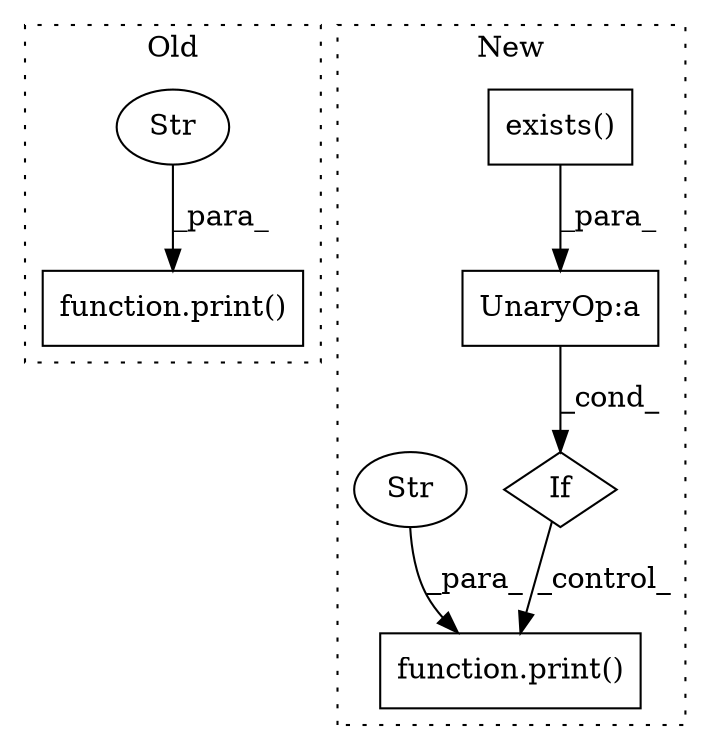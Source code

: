 digraph G {
subgraph cluster0 {
1 [label="function.print()" a="75" s="1668,1834" l="19,10" shape="box"];
5 [label="Str" a="66" s="1687" l="147" shape="ellipse"];
label = "Old";
style="dotted";
}
subgraph cluster1 {
2 [label="exists()" a="75" s="1449,1476" l="15,1" shape="box"];
3 [label="If" a="96" s="1442" l="3" shape="diamond"];
4 [label="UnaryOp:a" a="61" s="1445" l="32" shape="box"];
6 [label="function.print()" a="75" s="1743,1903" l="19,10" shape="box"];
7 [label="Str" a="66" s="1762" l="141" shape="ellipse"];
label = "New";
style="dotted";
}
2 -> 4 [label="_para_"];
3 -> 6 [label="_control_"];
4 -> 3 [label="_cond_"];
5 -> 1 [label="_para_"];
7 -> 6 [label="_para_"];
}